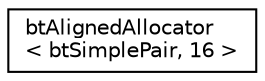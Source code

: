digraph "Graphical Class Hierarchy"
{
  edge [fontname="Helvetica",fontsize="10",labelfontname="Helvetica",labelfontsize="10"];
  node [fontname="Helvetica",fontsize="10",shape=record];
  rankdir="LR";
  Node1 [label="btAlignedAllocator\l\< btSimplePair, 16 \>",height=0.2,width=0.4,color="black", fillcolor="white", style="filled",URL="$classbt_aligned_allocator.html"];
}
